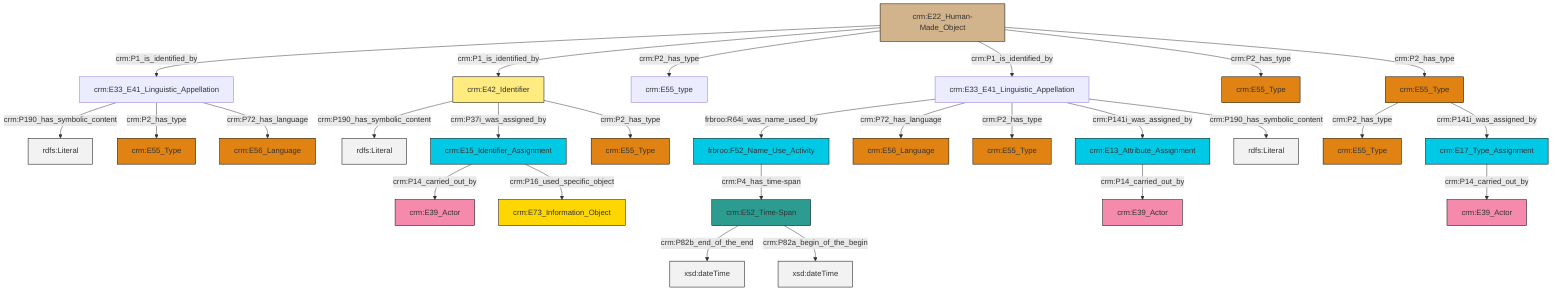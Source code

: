 graph TD
classDef Literal fill:#f2f2f2,stroke:#000000;
classDef CRM_Entity fill:#FFFFFF,stroke:#000000;
classDef Temporal_Entity fill:#00C9E6, stroke:#000000;
classDef Type fill:#E18312, stroke:#000000;
classDef Time-Span fill:#2C9C91, stroke:#000000;
classDef Appellation fill:#FFEB7F, stroke:#000000;
classDef Place fill:#008836, stroke:#000000;
classDef Persistent_Item fill:#B266B2, stroke:#000000;
classDef Conceptual_Object fill:#FFD700, stroke:#000000;
classDef Physical_Thing fill:#D2B48C, stroke:#000000;
classDef Actor fill:#f58aad, stroke:#000000;
classDef PC_Classes fill:#4ce600, stroke:#000000;
classDef Multi fill:#cccccc,stroke:#000000;

0["crm:E55_Type"]:::Type -->|crm:P2_has_type| 1["crm:E55_Type"]:::Type
2["crm:E13_Attribute_Assignment"]:::Temporal_Entity -->|crm:P14_carried_out_by| 3["crm:E39_Actor"]:::Actor
15["crm:E22_Human-Made_Object"]:::Physical_Thing -->|crm:P1_is_identified_by| 4["crm:E33_E41_Linguistic_Appellation"]:::Default
4["crm:E33_E41_Linguistic_Appellation"]:::Default -->|crm:P190_has_symbolic_content| 18[rdfs:Literal]:::Literal
8["crm:E15_Identifier_Assignment"]:::Temporal_Entity -->|crm:P14_carried_out_by| 19["crm:E39_Actor"]:::Actor
20["crm:E52_Time-Span"]:::Time-Span -->|crm:P82b_end_of_the_end| 21[xsd:dateTime]:::Literal
26["crm:E33_E41_Linguistic_Appellation"]:::Default -->|frbroo:R64i_was_name_used_by| 27["frbroo:F52_Name_Use_Activity"]:::Temporal_Entity
26["crm:E33_E41_Linguistic_Appellation"]:::Default -->|crm:P72_has_language| 28["crm:E56_Language"]:::Type
15["crm:E22_Human-Made_Object"]:::Physical_Thing -->|crm:P1_is_identified_by| 6["crm:E42_Identifier"]:::Appellation
4["crm:E33_E41_Linguistic_Appellation"]:::Default -->|crm:P2_has_type| 11["crm:E55_Type"]:::Type
15["crm:E22_Human-Made_Object"]:::Physical_Thing -->|crm:P2_has_type| 30["crm:E55_type"]:::Default
15["crm:E22_Human-Made_Object"]:::Physical_Thing -->|crm:P1_is_identified_by| 26["crm:E33_E41_Linguistic_Appellation"]:::Default
26["crm:E33_E41_Linguistic_Appellation"]:::Default -->|crm:P2_has_type| 22["crm:E55_Type"]:::Type
4["crm:E33_E41_Linguistic_Appellation"]:::Default -->|crm:P72_has_language| 16["crm:E56_Language"]:::Type
27["frbroo:F52_Name_Use_Activity"]:::Temporal_Entity -->|crm:P4_has_time-span| 20["crm:E52_Time-Span"]:::Time-Span
8["crm:E15_Identifier_Assignment"]:::Temporal_Entity -->|crm:P16_used_specific_object| 13["crm:E73_Information_Object"]:::Conceptual_Object
26["crm:E33_E41_Linguistic_Appellation"]:::Default -->|crm:P141i_was_assigned_by| 2["crm:E13_Attribute_Assignment"]:::Temporal_Entity
26["crm:E33_E41_Linguistic_Appellation"]:::Default -->|crm:P190_has_symbolic_content| 45[rdfs:Literal]:::Literal
6["crm:E42_Identifier"]:::Appellation -->|crm:P190_has_symbolic_content| 46[rdfs:Literal]:::Literal
37["crm:E17_Type_Assignment"]:::Temporal_Entity -->|crm:P14_carried_out_by| 41["crm:E39_Actor"]:::Actor
0["crm:E55_Type"]:::Type -->|crm:P141i_was_assigned_by| 37["crm:E17_Type_Assignment"]:::Temporal_Entity
15["crm:E22_Human-Made_Object"]:::Physical_Thing -->|crm:P2_has_type| 39["crm:E55_Type"]:::Type
6["crm:E42_Identifier"]:::Appellation -->|crm:P37i_was_assigned_by| 8["crm:E15_Identifier_Assignment"]:::Temporal_Entity
20["crm:E52_Time-Span"]:::Time-Span -->|crm:P82a_begin_of_the_begin| 50[xsd:dateTime]:::Literal
6["crm:E42_Identifier"]:::Appellation -->|crm:P2_has_type| 24["crm:E55_Type"]:::Type
15["crm:E22_Human-Made_Object"]:::Physical_Thing -->|crm:P2_has_type| 0["crm:E55_Type"]:::Type